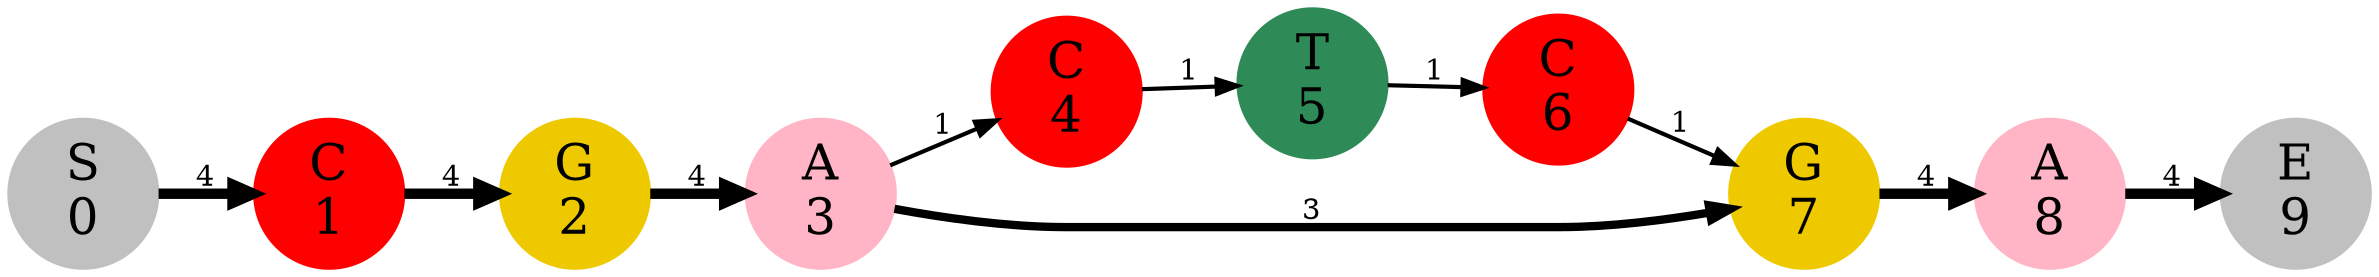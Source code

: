 // abpoa graph dot file.
// 10 nodes.
digraph ABPOA_graph {
	graph [rankdir="LR"];
	node [width=1.000000, style=filled, fixedsize=true, shape=circle];
"S
0" [color=gray, fontsize=24]
"C
1" [color=red1, fontsize=24]
"G
2" [color=gold2, fontsize=24]
"A
3" [color=pink1, fontsize=24]
"C
4" [color=red1, fontsize=24]
"T
5" [color=seagreen4, fontsize=24]
"C
6" [color=red1, fontsize=24]
"G
7" [color=gold2, fontsize=24]
"A
8" [color=pink1, fontsize=24]
"E
9" [color=gray, fontsize=24]
	"S
0" -> "C
1" [label="4", penwidth=5]
	"C
1" -> "G
2" [label="4", penwidth=5]
	"G
2" -> "A
3" [label="4", penwidth=5]
	"A
3" -> "G
7" [label="3", penwidth=4]
	"A
3" -> "C
4" [label="1", penwidth=2]
	"C
4" -> "T
5" [label="1", penwidth=2]
	"T
5" -> "C
6" [label="1", penwidth=2]
	"C
6" -> "G
7" [label="1", penwidth=2]
	"G
7" -> "A
8" [label="4", penwidth=5]
	"A
8" -> "E
9" [label="4", penwidth=5]
}
